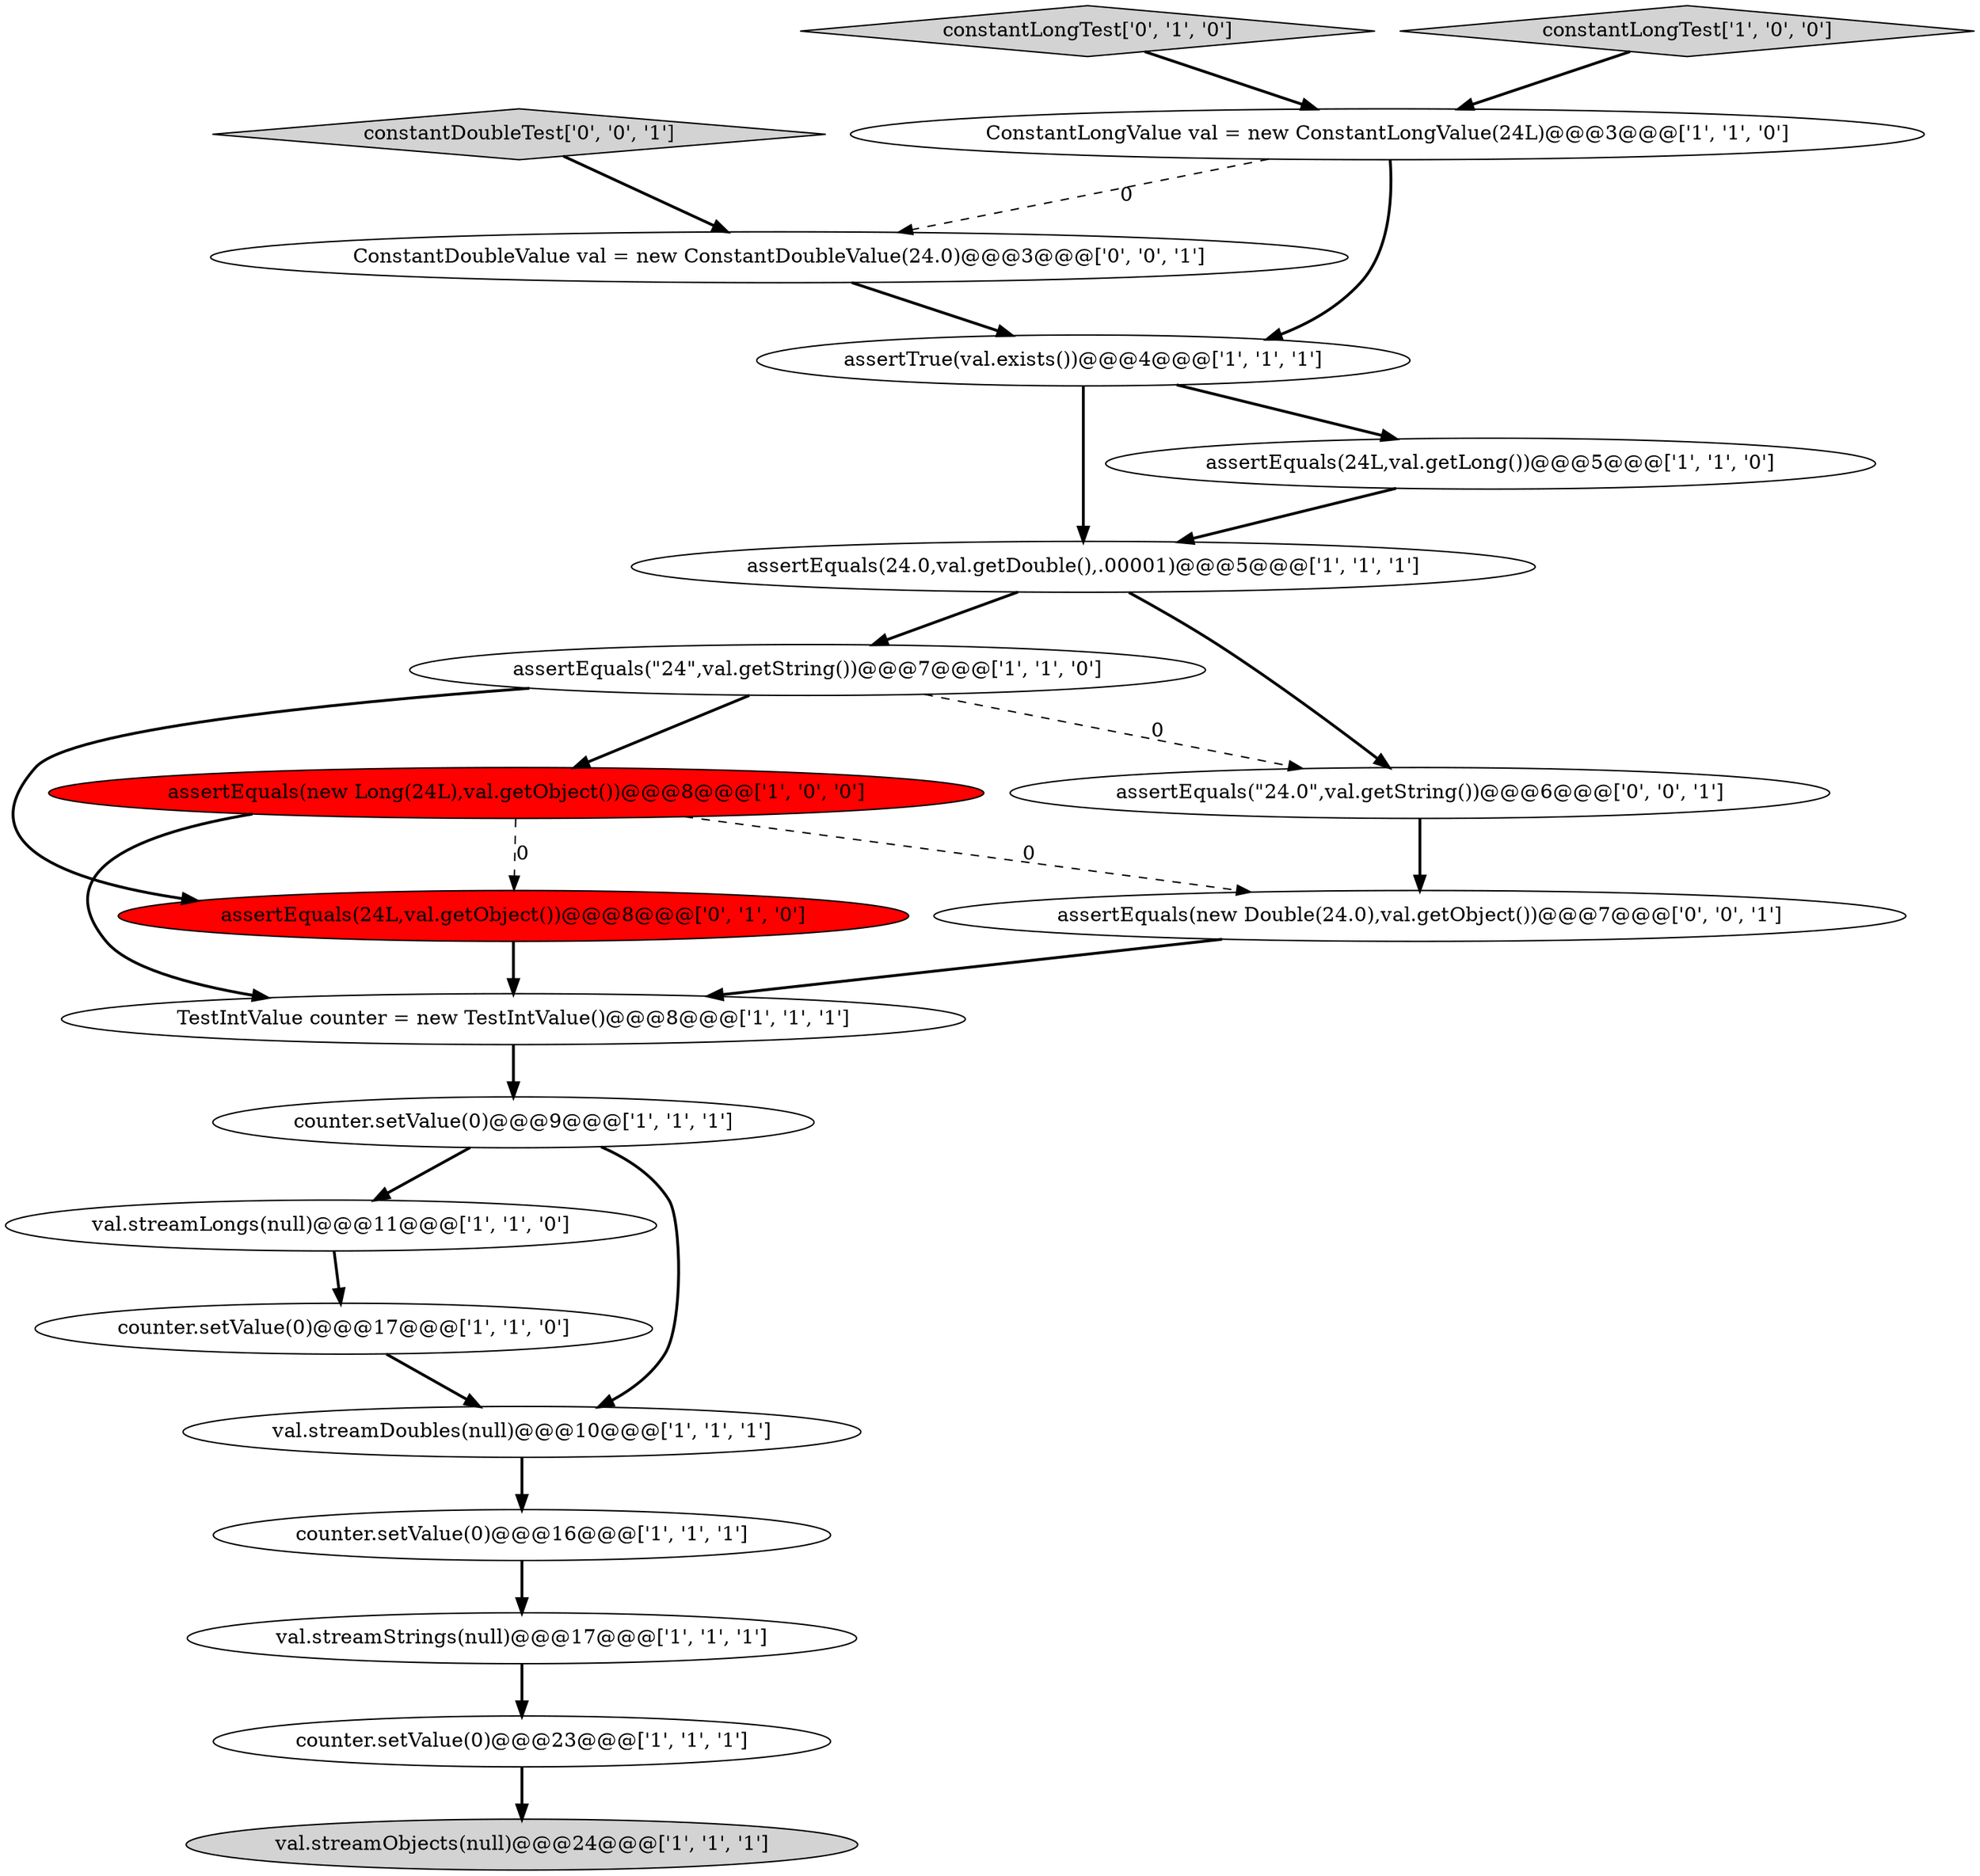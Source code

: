 digraph {
13 [style = filled, label = "assertEquals(new Long(24L),val.getObject())@@@8@@@['1', '0', '0']", fillcolor = red, shape = ellipse image = "AAA1AAABBB1BBB"];
11 [style = filled, label = "counter.setValue(0)@@@17@@@['1', '1', '0']", fillcolor = white, shape = ellipse image = "AAA0AAABBB1BBB"];
2 [style = filled, label = "counter.setValue(0)@@@16@@@['1', '1', '1']", fillcolor = white, shape = ellipse image = "AAA0AAABBB1BBB"];
17 [style = filled, label = "assertEquals(24L,val.getObject())@@@8@@@['0', '1', '0']", fillcolor = red, shape = ellipse image = "AAA1AAABBB2BBB"];
21 [style = filled, label = "ConstantDoubleValue val = new ConstantDoubleValue(24.0)@@@3@@@['0', '0', '1']", fillcolor = white, shape = ellipse image = "AAA0AAABBB3BBB"];
18 [style = filled, label = "constantDoubleTest['0', '0', '1']", fillcolor = lightgray, shape = diamond image = "AAA0AAABBB3BBB"];
9 [style = filled, label = "counter.setValue(0)@@@9@@@['1', '1', '1']", fillcolor = white, shape = ellipse image = "AAA0AAABBB1BBB"];
15 [style = filled, label = "val.streamLongs(null)@@@11@@@['1', '1', '0']", fillcolor = white, shape = ellipse image = "AAA0AAABBB1BBB"];
8 [style = filled, label = "assertTrue(val.exists())@@@4@@@['1', '1', '1']", fillcolor = white, shape = ellipse image = "AAA0AAABBB1BBB"];
19 [style = filled, label = "assertEquals(\"24.0\",val.getString())@@@6@@@['0', '0', '1']", fillcolor = white, shape = ellipse image = "AAA0AAABBB3BBB"];
16 [style = filled, label = "constantLongTest['0', '1', '0']", fillcolor = lightgray, shape = diamond image = "AAA0AAABBB2BBB"];
7 [style = filled, label = "val.streamDoubles(null)@@@10@@@['1', '1', '1']", fillcolor = white, shape = ellipse image = "AAA0AAABBB1BBB"];
10 [style = filled, label = "assertEquals(24.0,val.getDouble(),.00001)@@@5@@@['1', '1', '1']", fillcolor = white, shape = ellipse image = "AAA0AAABBB1BBB"];
12 [style = filled, label = "val.streamStrings(null)@@@17@@@['1', '1', '1']", fillcolor = white, shape = ellipse image = "AAA0AAABBB1BBB"];
3 [style = filled, label = "counter.setValue(0)@@@23@@@['1', '1', '1']", fillcolor = white, shape = ellipse image = "AAA0AAABBB1BBB"];
20 [style = filled, label = "assertEquals(new Double(24.0),val.getObject())@@@7@@@['0', '0', '1']", fillcolor = white, shape = ellipse image = "AAA0AAABBB3BBB"];
1 [style = filled, label = "assertEquals(\"24\",val.getString())@@@7@@@['1', '1', '0']", fillcolor = white, shape = ellipse image = "AAA0AAABBB1BBB"];
5 [style = filled, label = "TestIntValue counter = new TestIntValue()@@@8@@@['1', '1', '1']", fillcolor = white, shape = ellipse image = "AAA0AAABBB1BBB"];
14 [style = filled, label = "ConstantLongValue val = new ConstantLongValue(24L)@@@3@@@['1', '1', '0']", fillcolor = white, shape = ellipse image = "AAA0AAABBB1BBB"];
4 [style = filled, label = "constantLongTest['1', '0', '0']", fillcolor = lightgray, shape = diamond image = "AAA0AAABBB1BBB"];
0 [style = filled, label = "assertEquals(24L,val.getLong())@@@5@@@['1', '1', '0']", fillcolor = white, shape = ellipse image = "AAA0AAABBB1BBB"];
6 [style = filled, label = "val.streamObjects(null)@@@24@@@['1', '1', '1']", fillcolor = lightgray, shape = ellipse image = "AAA0AAABBB1BBB"];
8->10 [style = bold, label=""];
17->5 [style = bold, label=""];
4->14 [style = bold, label=""];
5->9 [style = bold, label=""];
13->20 [style = dashed, label="0"];
10->19 [style = bold, label=""];
19->20 [style = bold, label=""];
1->19 [style = dashed, label="0"];
21->8 [style = bold, label=""];
13->17 [style = dashed, label="0"];
3->6 [style = bold, label=""];
9->7 [style = bold, label=""];
1->13 [style = bold, label=""];
2->12 [style = bold, label=""];
1->17 [style = bold, label=""];
20->5 [style = bold, label=""];
8->0 [style = bold, label=""];
0->10 [style = bold, label=""];
15->11 [style = bold, label=""];
9->15 [style = bold, label=""];
7->2 [style = bold, label=""];
13->5 [style = bold, label=""];
16->14 [style = bold, label=""];
14->21 [style = dashed, label="0"];
14->8 [style = bold, label=""];
12->3 [style = bold, label=""];
18->21 [style = bold, label=""];
10->1 [style = bold, label=""];
11->7 [style = bold, label=""];
}
